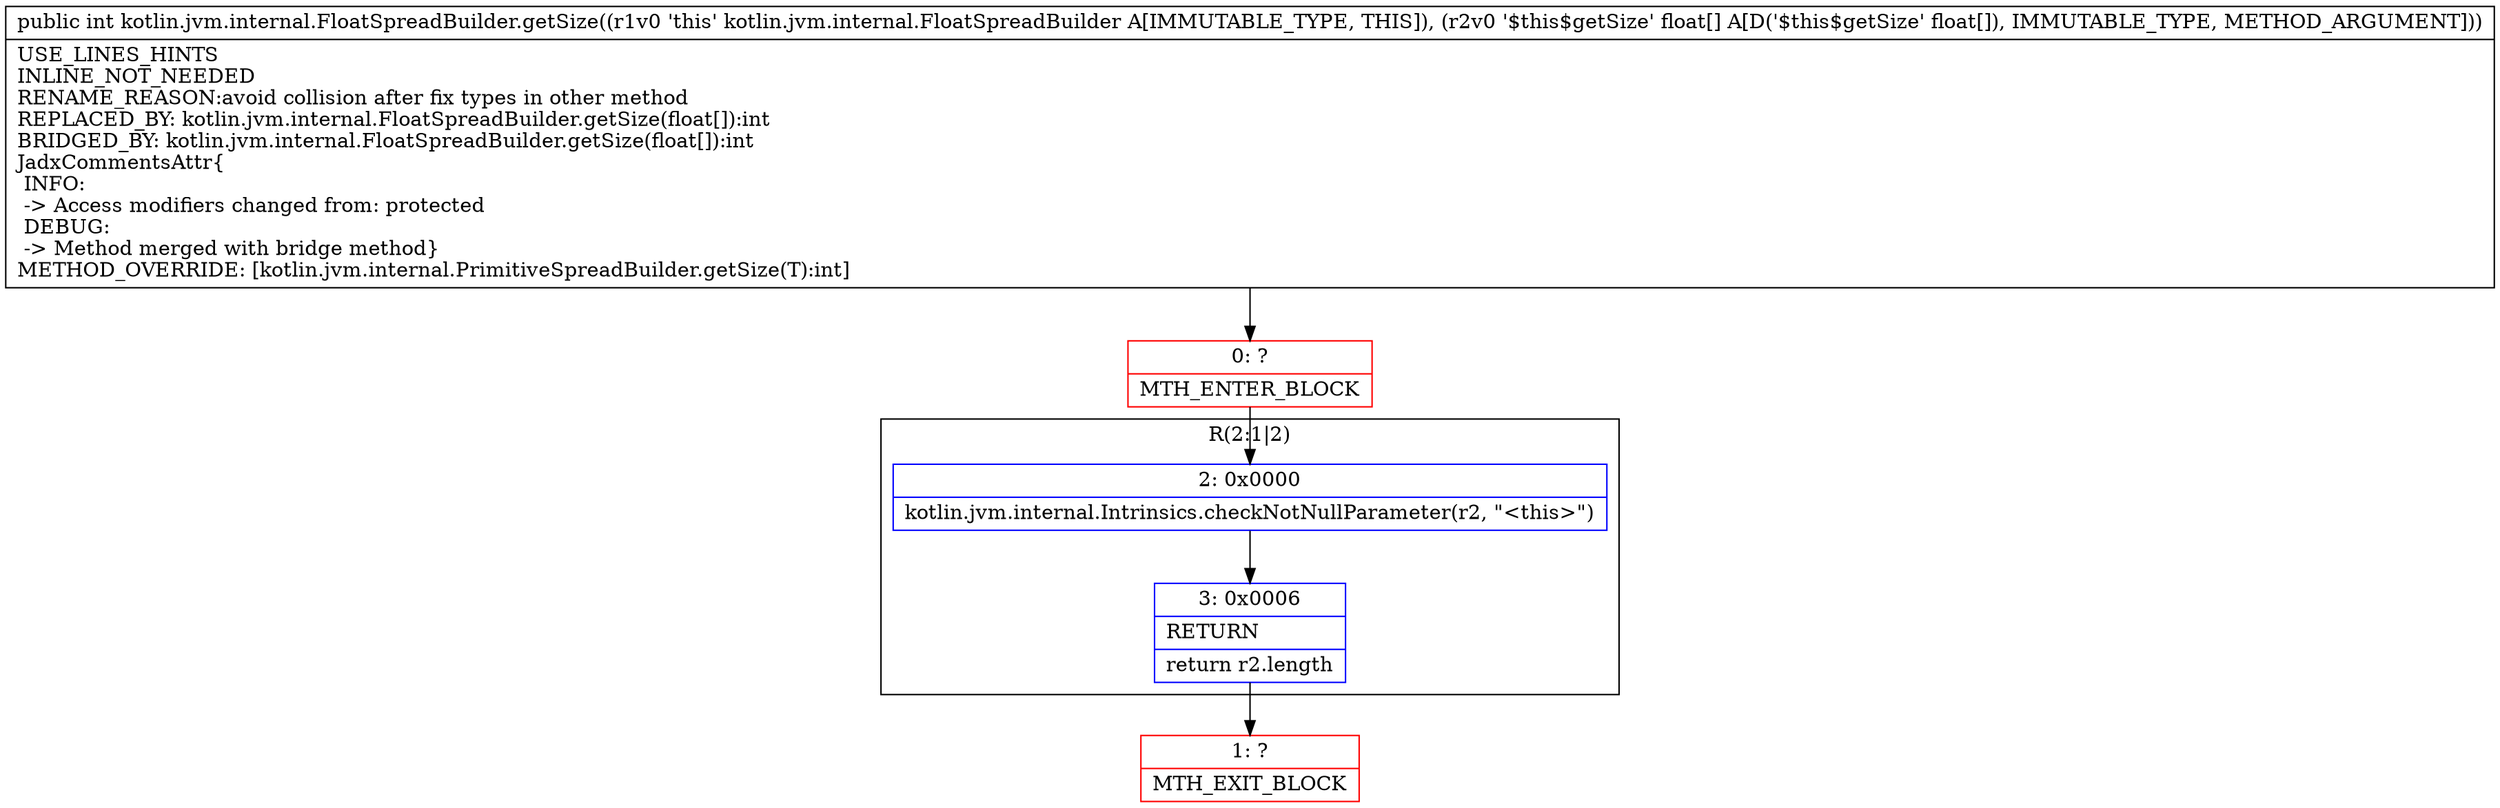 digraph "CFG forkotlin.jvm.internal.FloatSpreadBuilder.getSize([F)I" {
subgraph cluster_Region_299765755 {
label = "R(2:1|2)";
node [shape=record,color=blue];
Node_2 [shape=record,label="{2\:\ 0x0000|kotlin.jvm.internal.Intrinsics.checkNotNullParameter(r2, \"\<this\>\")\l}"];
Node_3 [shape=record,label="{3\:\ 0x0006|RETURN\l|return r2.length\l}"];
}
Node_0 [shape=record,color=red,label="{0\:\ ?|MTH_ENTER_BLOCK\l}"];
Node_1 [shape=record,color=red,label="{1\:\ ?|MTH_EXIT_BLOCK\l}"];
MethodNode[shape=record,label="{public int kotlin.jvm.internal.FloatSpreadBuilder.getSize((r1v0 'this' kotlin.jvm.internal.FloatSpreadBuilder A[IMMUTABLE_TYPE, THIS]), (r2v0 '$this$getSize' float[] A[D('$this$getSize' float[]), IMMUTABLE_TYPE, METHOD_ARGUMENT]))  | USE_LINES_HINTS\lINLINE_NOT_NEEDED\lRENAME_REASON:avoid collision after fix types in other method\lREPLACED_BY: kotlin.jvm.internal.FloatSpreadBuilder.getSize(float[]):int\lBRIDGED_BY: kotlin.jvm.internal.FloatSpreadBuilder.getSize(float[]):int\lJadxCommentsAttr\{\l INFO: \l \-\> Access modifiers changed from: protected\l DEBUG: \l \-\> Method merged with bridge method\}\lMETHOD_OVERRIDE: [kotlin.jvm.internal.PrimitiveSpreadBuilder.getSize(T):int]\l}"];
MethodNode -> Node_0;Node_2 -> Node_3;
Node_3 -> Node_1;
Node_0 -> Node_2;
}


